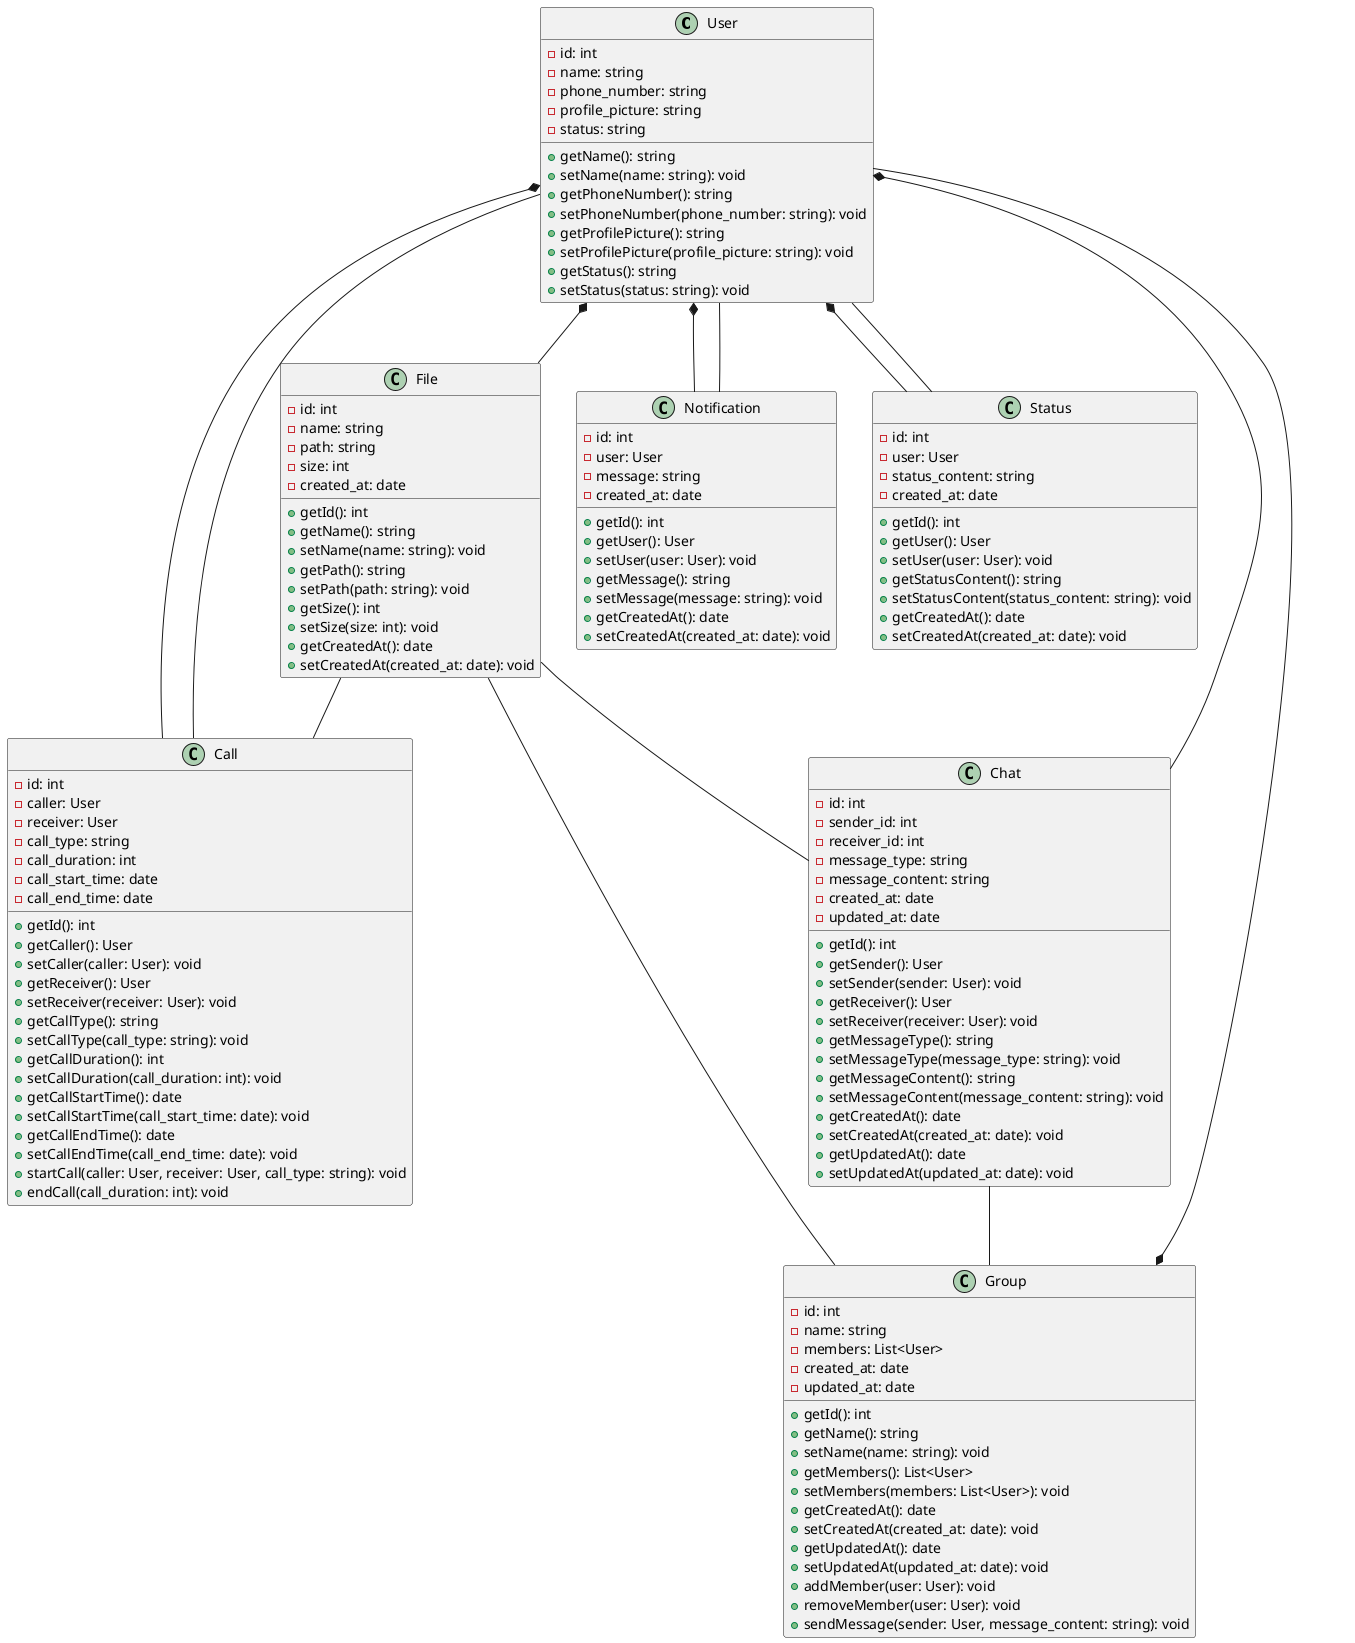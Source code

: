 @startuml

class User {
    -id: int
    -name: string
    -phone_number: string
    -profile_picture: string
    -status: string
    +getName(): string
    +setName(name: string): void
    +getPhoneNumber(): string
    +setPhoneNumber(phone_number: string): void
    +getProfilePicture(): string
    +setProfilePicture(profile_picture: string): void
    +getStatus(): string
    +setStatus(status: string): void
}

class Chat {
    -id: int
    -sender_id: int
    -receiver_id: int
    -message_type: string
    -message_content: string
    -created_at: date
    -updated_at: date
    +getId(): int
    +getSender(): User
    +setSender(sender: User): void
    +getReceiver(): User
    +setReceiver(receiver: User): void
    +getMessageType(): string
    +setMessageType(message_type: string): void
    +getMessageContent(): string
    +setMessageContent(message_content: string): void
    +getCreatedAt(): date
    +setCreatedAt(created_at: date): void
    +getUpdatedAt(): date
    +setUpdatedAt(updated_at: date): void
}

class Group {
    -id: int
    -name: string
    -members: List<User>
    -created_at: date
    -updated_at: date
    +getId(): int
    +getName(): string
    +setName(name: string): void
    +getMembers(): List<User>
    +setMembers(members: List<User>): void
    +getCreatedAt(): date
    +setCreatedAt(created_at: date): void
    +getUpdatedAt(): date
    +setUpdatedAt(updated_at: date): void
    +addMember(user: User): void
    +removeMember(user: User): void
    +sendMessage(sender: User, message_content: string): void
}

class Call {
    -id: int
    -caller: User
    -receiver: User
    -call_type: string
    -call_duration: int
    -call_start_time: date
    -call_end_time: date
    +getId(): int
    +getCaller(): User
    +setCaller(caller: User): void
    +getReceiver(): User
    +setReceiver(receiver: User): void
    +getCallType(): string
    +setCallType(call_type: string): void
    +getCallDuration(): int
    +setCallDuration(call_duration: int): void
    +getCallStartTime(): date
    +setCallStartTime(call_start_time: date): void
    +getCallEndTime(): date
    +setCallEndTime(call_end_time: date): void
    +startCall(caller: User, receiver: User, call_type: string): void
    +endCall(call_duration: int): void
}

class Notification {
    -id: int
    -user: User
    -message: string
    -created_at: date
    +getId(): int
    +getUser(): User
    +setUser(user: User): void
    +getMessage(): string
    +setMessage(message: string): void
    +getCreatedAt(): date
    +setCreatedAt(created_at: date): void
}

class Status {
    -id: int
    -user: User
    -status_content: string
    -created_at: date
    +getId(): int
    +getUser(): User
    +setUser(user: User): void
    +getStatusContent(): string
    +setStatusContent(status_content: string): void
    +getCreatedAt(): date
    +setCreatedAt(created_at: date): void
}

class File {
    -id: int
    -name: string
    -path: string
    -size: int
    -created_at: date
    +getId(): int
    +getName(): string
    +setName(name: string): void
    +getPath(): string
    +setPath(path: string): void
    +getSize(): int
    +setSize(size: int): void
    +getCreatedAt(): date
    +setCreatedAt(created_at: date): void
}
User *-- Chat
User *-- Call
User *-- Notification
User *-- Status
User *-- File

Chat -- Group
Group *-- User

Call -- User

Notification -- User

Status -- User

File -- Chat
File -- Group
File -- Call

@enduml